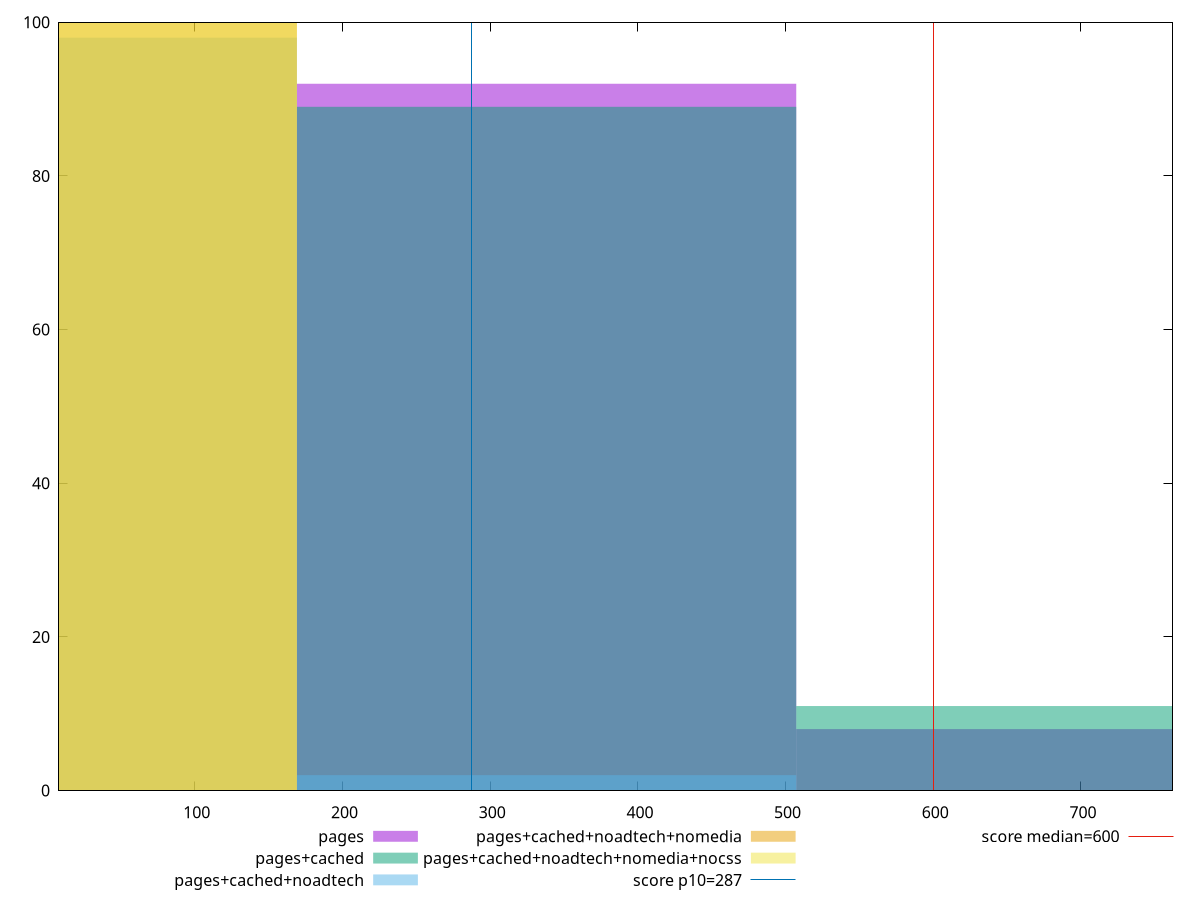 reset

$pages <<EOF
676.2949347600356 8
338.1474673800178 92
EOF

$pagesCached <<EOF
676.2949347600356 11
338.1474673800178 89
EOF

$pagesCachedNoadtech <<EOF
0 98
338.1474673800178 2
EOF

$pagesCachedNoadtechNomedia <<EOF
0 100
EOF

$pagesCachedNoadtechNomediaNocss <<EOF
0 100
EOF

set key outside below
set boxwidth 338.1474673800178
set xrange [8:762.0000000000018]
set yrange [0:100]
set trange [0:100]
set style fill transparent solid 0.5 noborder

set parametric
set terminal svg size 640, 530 enhanced background rgb 'white'
set output "report_00017_2021-02-10T15-08-03.406Z/total-blocking-time/comparison/histogram/all_raw.svg"

plot $pages title "pages" with boxes, \
     $pagesCached title "pages+cached" with boxes, \
     $pagesCachedNoadtech title "pages+cached+noadtech" with boxes, \
     $pagesCachedNoadtechNomedia title "pages+cached+noadtech+nomedia" with boxes, \
     $pagesCachedNoadtechNomediaNocss title "pages+cached+noadtech+nomedia+nocss" with boxes, \
     287,t title "score p10=287", \
     600,t title "score median=600"

reset
